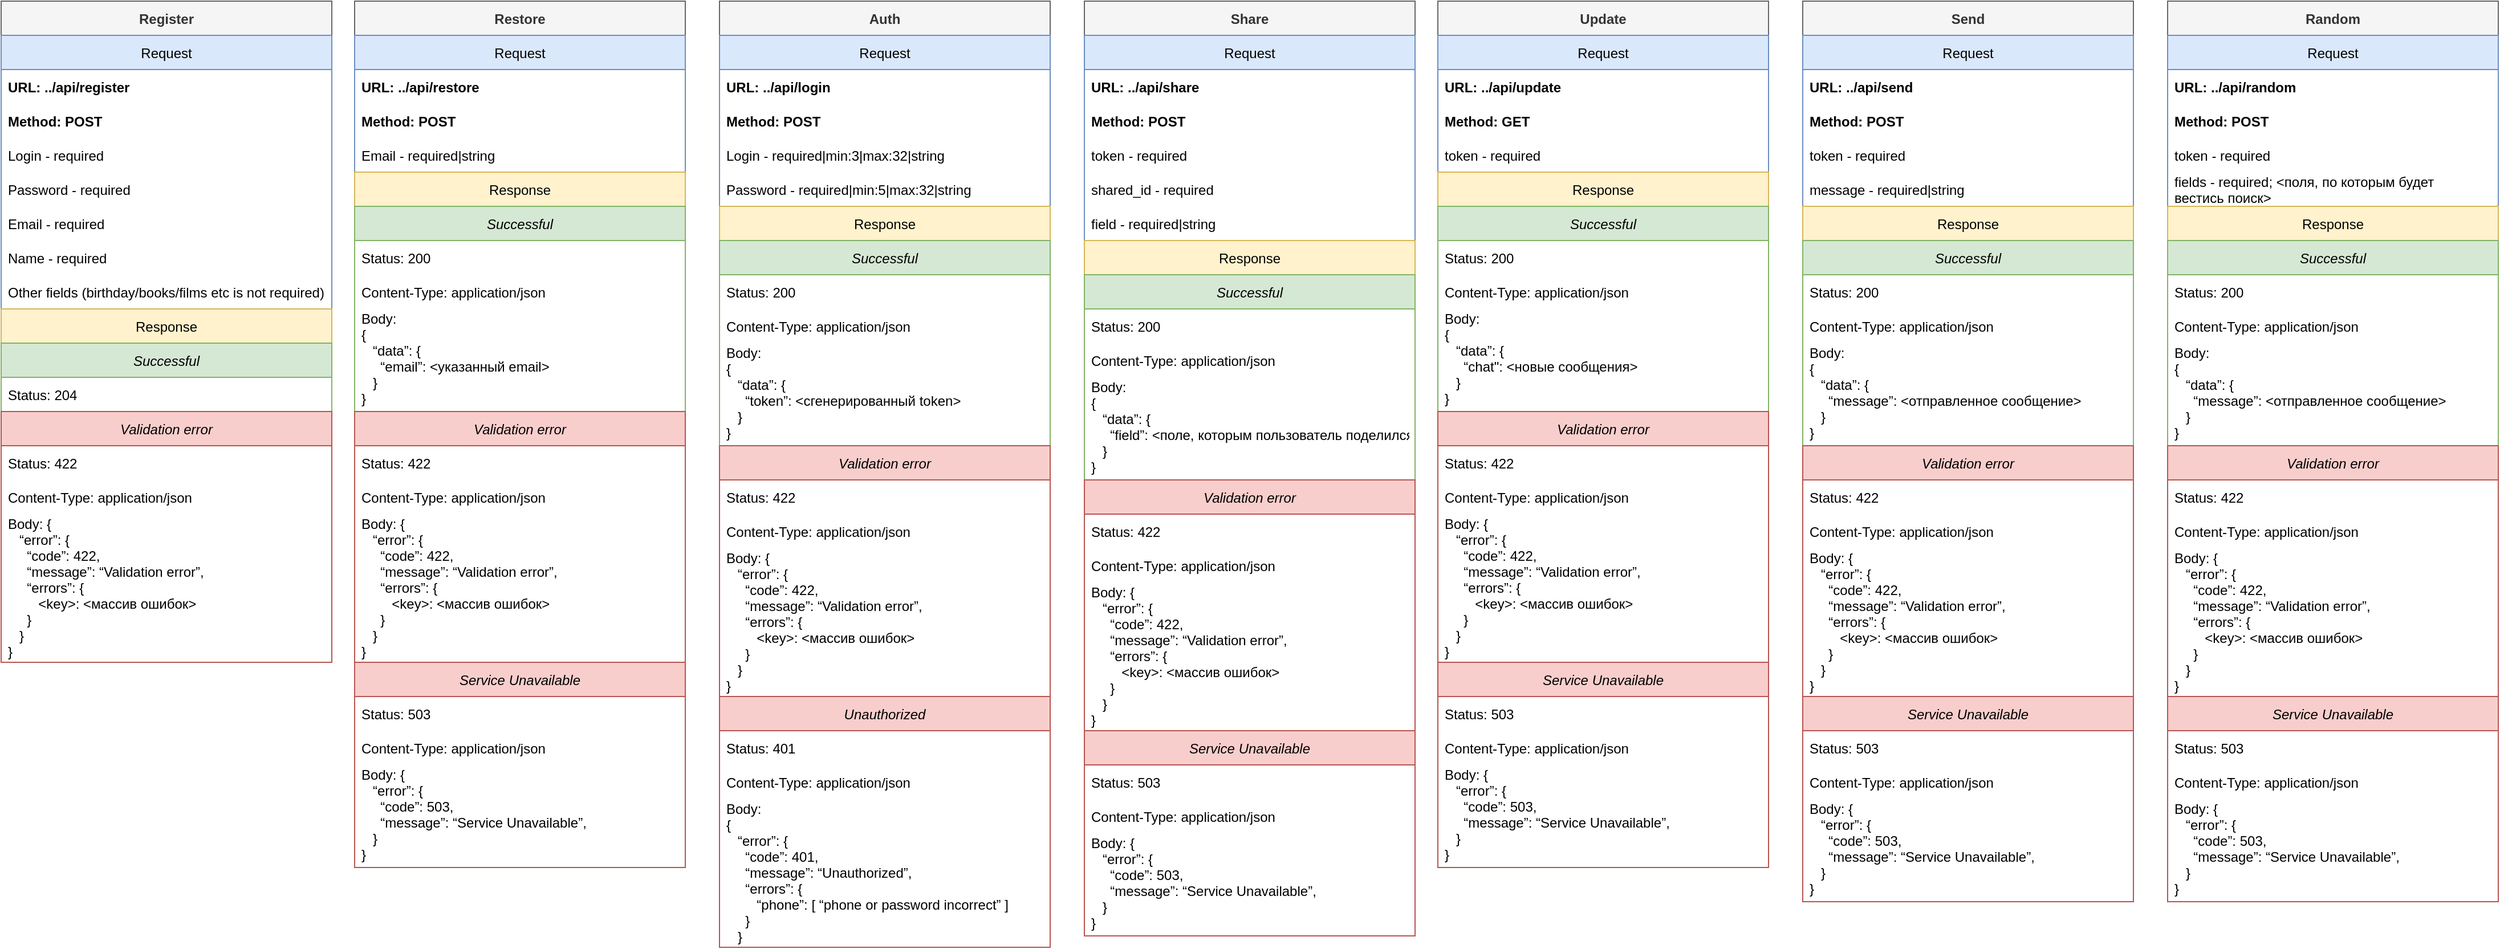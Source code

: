 <mxfile version="17.2.4" type="device"><diagram name="Page-1" id="9f46799a-70d6-7492-0946-bef42562c5a5"><mxGraphModel dx="3257" dy="1714" grid="1" gridSize="10" guides="1" tooltips="1" connect="1" arrows="1" fold="1" page="1" pageScale="1" pageWidth="413" pageHeight="291" background="none" math="0" shadow="0"><root><mxCell id="0"/><mxCell id="1" parent="0"/><mxCell id="spW1z4L-g9FH6UApL15k-15" value="Restore" style="swimlane;fontStyle=1;childLayout=stackLayout;horizontal=1;startSize=30;horizontalStack=0;resizeParent=1;resizeParentMax=0;resizeLast=0;collapsible=1;marginBottom=0;fillColor=#f5f5f5;fontColor=#333333;strokeColor=#666666;" parent="1" vertex="1"><mxGeometry width="290" height="760" as="geometry"/></mxCell><mxCell id="spW1z4L-g9FH6UApL15k-1" value="Request" style="swimlane;fontStyle=0;childLayout=stackLayout;horizontal=1;startSize=30;horizontalStack=0;resizeParent=1;resizeParentMax=0;resizeLast=0;collapsible=1;marginBottom=0;fillColor=#dae8fc;strokeColor=#6c8ebf;" parent="spW1z4L-g9FH6UApL15k-15" vertex="1"><mxGeometry y="30" width="290" height="730" as="geometry"/></mxCell><mxCell id="g1Vr0mycu9o15ryeR9Ib-16" value="URL: ../api/restore" style="text;strokeColor=none;fillColor=none;align=left;verticalAlign=middle;spacingLeft=4;spacingRight=4;overflow=hidden;points=[[0,0.5],[1,0.5]];portConstraint=eastwest;rotatable=0;fontStyle=1" parent="spW1z4L-g9FH6UApL15k-1" vertex="1"><mxGeometry y="30" width="290" height="30" as="geometry"/></mxCell><mxCell id="g1Vr0mycu9o15ryeR9Ib-17" value="Method: POST" style="text;strokeColor=none;fillColor=none;align=left;verticalAlign=middle;spacingLeft=4;spacingRight=4;overflow=hidden;points=[[0,0.5],[1,0.5]];portConstraint=eastwest;rotatable=0;fontStyle=1" parent="spW1z4L-g9FH6UApL15k-1" vertex="1"><mxGeometry y="60" width="290" height="30" as="geometry"/></mxCell><mxCell id="g1Vr0mycu9o15ryeR9Ib-2" value="Email - required|string" style="text;strokeColor=none;fillColor=none;align=left;verticalAlign=middle;spacingLeft=4;spacingRight=4;overflow=hidden;points=[[0,0.5],[1,0.5]];portConstraint=eastwest;rotatable=0;" parent="spW1z4L-g9FH6UApL15k-1" vertex="1"><mxGeometry y="90" width="290" height="30" as="geometry"/></mxCell><mxCell id="spW1z4L-g9FH6UApL15k-9" value="Response" style="swimlane;fontStyle=0;childLayout=stackLayout;horizontal=1;startSize=30;horizontalStack=0;resizeParent=1;resizeParentMax=0;resizeLast=0;collapsible=1;marginBottom=0;fillColor=#fff2cc;strokeColor=#d6b656;" parent="spW1z4L-g9FH6UApL15k-1" vertex="1"><mxGeometry y="120" width="290" height="610" as="geometry"/></mxCell><mxCell id="g1Vr0mycu9o15ryeR9Ib-10" value="Successful" style="swimlane;fontStyle=2;childLayout=stackLayout;horizontal=1;startSize=30;horizontalStack=0;resizeParent=1;resizeParentMax=0;resizeLast=0;collapsible=1;marginBottom=0;fillColor=#d5e8d4;strokeColor=#82b366;" parent="spW1z4L-g9FH6UApL15k-9" vertex="1"><mxGeometry y="30" width="290" height="180" as="geometry"/></mxCell><mxCell id="g1Vr0mycu9o15ryeR9Ib-144" value="Status: 200" style="text;strokeColor=none;fillColor=none;align=left;verticalAlign=middle;spacingLeft=4;spacingRight=4;overflow=hidden;points=[[0,0.5],[1,0.5]];portConstraint=eastwest;rotatable=0;" parent="g1Vr0mycu9o15ryeR9Ib-10" vertex="1"><mxGeometry y="30" width="290" height="30" as="geometry"/></mxCell><mxCell id="g1Vr0mycu9o15ryeR9Ib-145" value="Content-Type: application/json" style="text;strokeColor=none;fillColor=none;align=left;verticalAlign=middle;spacingLeft=4;spacingRight=4;overflow=hidden;points=[[0,0.5],[1,0.5]];portConstraint=eastwest;rotatable=0;" parent="g1Vr0mycu9o15ryeR9Ib-10" vertex="1"><mxGeometry y="60" width="290" height="30" as="geometry"/></mxCell><mxCell id="g1Vr0mycu9o15ryeR9Ib-146" value="Body:&#10;{&#10;   “data”: {&#10;     “email”: &lt;указанный email&gt;&#10;   }&#10;}&#10;" style="text;strokeColor=none;fillColor=none;align=left;verticalAlign=middle;spacingLeft=4;spacingRight=4;overflow=hidden;points=[[0,0.5],[1,0.5]];portConstraint=eastwest;rotatable=0;" parent="g1Vr0mycu9o15ryeR9Ib-10" vertex="1"><mxGeometry y="90" width="290" height="90" as="geometry"/></mxCell><mxCell id="g1Vr0mycu9o15ryeR9Ib-6" value="Validation error" style="swimlane;fontStyle=2;childLayout=stackLayout;horizontal=1;startSize=30;horizontalStack=0;resizeParent=1;resizeParentMax=0;resizeLast=0;collapsible=1;marginBottom=0;fillColor=#f8cecc;strokeColor=#b85450;" parent="spW1z4L-g9FH6UApL15k-9" vertex="1"><mxGeometry y="210" width="290" height="400" as="geometry"/></mxCell><mxCell id="g1Vr0mycu9o15ryeR9Ib-12" value="Status: 422" style="text;strokeColor=none;fillColor=none;align=left;verticalAlign=middle;spacingLeft=4;spacingRight=4;overflow=hidden;points=[[0,0.5],[1,0.5]];portConstraint=eastwest;rotatable=0;" parent="g1Vr0mycu9o15ryeR9Ib-6" vertex="1"><mxGeometry y="30" width="290" height="30" as="geometry"/></mxCell><mxCell id="g1Vr0mycu9o15ryeR9Ib-13" value="Content-Type: application/json" style="text;strokeColor=none;fillColor=none;align=left;verticalAlign=middle;spacingLeft=4;spacingRight=4;overflow=hidden;points=[[0,0.5],[1,0.5]];portConstraint=eastwest;rotatable=0;" parent="g1Vr0mycu9o15ryeR9Ib-6" vertex="1"><mxGeometry y="60" width="290" height="30" as="geometry"/></mxCell><mxCell id="g1Vr0mycu9o15ryeR9Ib-14" value="Body: {&#10;   “error”: {&#10;     “code”: 422,&#10;     “message”: “Validation error”,&#10;     “errors”: {&#10;        &lt;key&gt;: &lt;массив ошибок&gt;&#10;     }&#10;   }&#10;}&#10;" style="text;strokeColor=none;fillColor=none;align=left;verticalAlign=middle;spacingLeft=4;spacingRight=4;overflow=hidden;points=[[0,0.5],[1,0.5]];portConstraint=eastwest;rotatable=0;" parent="g1Vr0mycu9o15ryeR9Ib-6" vertex="1"><mxGeometry y="90" width="290" height="130" as="geometry"/></mxCell><mxCell id="g1Vr0mycu9o15ryeR9Ib-147" value="Service Unavailable" style="swimlane;fontStyle=2;childLayout=stackLayout;horizontal=1;startSize=30;horizontalStack=0;resizeParent=1;resizeParentMax=0;resizeLast=0;collapsible=1;marginBottom=0;fillColor=#f8cecc;strokeColor=#b85450;" parent="g1Vr0mycu9o15ryeR9Ib-6" vertex="1"><mxGeometry y="220" width="290" height="180" as="geometry"/></mxCell><mxCell id="g1Vr0mycu9o15ryeR9Ib-148" value="Status: 503" style="text;strokeColor=none;fillColor=none;align=left;verticalAlign=middle;spacingLeft=4;spacingRight=4;overflow=hidden;points=[[0,0.5],[1,0.5]];portConstraint=eastwest;rotatable=0;" parent="g1Vr0mycu9o15ryeR9Ib-147" vertex="1"><mxGeometry y="30" width="290" height="30" as="geometry"/></mxCell><mxCell id="g1Vr0mycu9o15ryeR9Ib-149" value="Content-Type: application/json" style="text;strokeColor=none;fillColor=none;align=left;verticalAlign=middle;spacingLeft=4;spacingRight=4;overflow=hidden;points=[[0,0.5],[1,0.5]];portConstraint=eastwest;rotatable=0;" parent="g1Vr0mycu9o15ryeR9Ib-147" vertex="1"><mxGeometry y="60" width="290" height="30" as="geometry"/></mxCell><mxCell id="g1Vr0mycu9o15ryeR9Ib-150" value="Body: {&#10;   “error”: {&#10;     “code”: 503,&#10;     “message”: “Service Unavailable”,&#10;   }&#10;}&#10;" style="text;strokeColor=none;fillColor=none;align=left;verticalAlign=middle;spacingLeft=4;spacingRight=4;overflow=hidden;points=[[0,0.5],[1,0.5]];portConstraint=eastwest;rotatable=0;" parent="g1Vr0mycu9o15ryeR9Ib-147" vertex="1"><mxGeometry y="90" width="290" height="90" as="geometry"/></mxCell><mxCell id="g1Vr0mycu9o15ryeR9Ib-18" value="Auth" style="swimlane;fontStyle=1;childLayout=stackLayout;horizontal=1;startSize=30;horizontalStack=0;resizeParent=1;resizeParentMax=0;resizeLast=0;collapsible=1;marginBottom=0;fillColor=#f5f5f5;fontColor=#333333;strokeColor=#666666;" parent="1" vertex="1"><mxGeometry x="320" width="290" height="830" as="geometry"/></mxCell><mxCell id="g1Vr0mycu9o15ryeR9Ib-19" value="Request" style="swimlane;fontStyle=0;childLayout=stackLayout;horizontal=1;startSize=30;horizontalStack=0;resizeParent=1;resizeParentMax=0;resizeLast=0;collapsible=1;marginBottom=0;fillColor=#dae8fc;strokeColor=#6c8ebf;" parent="g1Vr0mycu9o15ryeR9Ib-18" vertex="1"><mxGeometry y="30" width="290" height="800" as="geometry"/></mxCell><mxCell id="g1Vr0mycu9o15ryeR9Ib-20" value="URL: ../api/login" style="text;strokeColor=none;fillColor=none;align=left;verticalAlign=middle;spacingLeft=4;spacingRight=4;overflow=hidden;points=[[0,0.5],[1,0.5]];portConstraint=eastwest;rotatable=0;fontStyle=1" parent="g1Vr0mycu9o15ryeR9Ib-19" vertex="1"><mxGeometry y="30" width="290" height="30" as="geometry"/></mxCell><mxCell id="g1Vr0mycu9o15ryeR9Ib-21" value="Method: POST" style="text;strokeColor=none;fillColor=none;align=left;verticalAlign=middle;spacingLeft=4;spacingRight=4;overflow=hidden;points=[[0,0.5],[1,0.5]];portConstraint=eastwest;rotatable=0;fontStyle=1" parent="g1Vr0mycu9o15ryeR9Ib-19" vertex="1"><mxGeometry y="60" width="290" height="30" as="geometry"/></mxCell><mxCell id="g1Vr0mycu9o15ryeR9Ib-22" value="Login - required|min:3|max:32|string" style="text;strokeColor=none;fillColor=none;align=left;verticalAlign=middle;spacingLeft=4;spacingRight=4;overflow=hidden;points=[[0,0.5],[1,0.5]];portConstraint=eastwest;rotatable=0;" parent="g1Vr0mycu9o15ryeR9Ib-19" vertex="1"><mxGeometry y="90" width="290" height="30" as="geometry"/></mxCell><mxCell id="g1Vr0mycu9o15ryeR9Ib-23" value="Password - required|min:5|max:32|string" style="text;strokeColor=none;fillColor=none;align=left;verticalAlign=middle;spacingLeft=4;spacingRight=4;overflow=hidden;points=[[0,0.5],[1,0.5]];portConstraint=eastwest;rotatable=0;" parent="g1Vr0mycu9o15ryeR9Ib-19" vertex="1"><mxGeometry y="120" width="290" height="30" as="geometry"/></mxCell><mxCell id="g1Vr0mycu9o15ryeR9Ib-28" value="Response" style="swimlane;fontStyle=0;childLayout=stackLayout;horizontal=1;startSize=30;horizontalStack=0;resizeParent=1;resizeParentMax=0;resizeLast=0;collapsible=1;marginBottom=0;fillColor=#fff2cc;strokeColor=#d6b656;" parent="g1Vr0mycu9o15ryeR9Ib-19" vertex="1"><mxGeometry y="150" width="290" height="650" as="geometry"/></mxCell><mxCell id="g1Vr0mycu9o15ryeR9Ib-29" value="Successful" style="swimlane;fontStyle=2;childLayout=stackLayout;horizontal=1;startSize=30;horizontalStack=0;resizeParent=1;resizeParentMax=0;resizeLast=0;collapsible=1;marginBottom=0;fillColor=#d5e8d4;strokeColor=#82b366;" parent="g1Vr0mycu9o15ryeR9Ib-28" vertex="1"><mxGeometry y="30" width="290" height="180" as="geometry"/></mxCell><mxCell id="g1Vr0mycu9o15ryeR9Ib-30" value="Status: 200" style="text;strokeColor=none;fillColor=none;align=left;verticalAlign=middle;spacingLeft=4;spacingRight=4;overflow=hidden;points=[[0,0.5],[1,0.5]];portConstraint=eastwest;rotatable=0;" parent="g1Vr0mycu9o15ryeR9Ib-29" vertex="1"><mxGeometry y="30" width="290" height="30" as="geometry"/></mxCell><mxCell id="g1Vr0mycu9o15ryeR9Ib-35" value="Content-Type: application/json" style="text;strokeColor=none;fillColor=none;align=left;verticalAlign=middle;spacingLeft=4;spacingRight=4;overflow=hidden;points=[[0,0.5],[1,0.5]];portConstraint=eastwest;rotatable=0;" parent="g1Vr0mycu9o15ryeR9Ib-29" vertex="1"><mxGeometry y="60" width="290" height="30" as="geometry"/></mxCell><mxCell id="g1Vr0mycu9o15ryeR9Ib-36" value="Body:&#10;{&#10;   “data”: {&#10;     “token”: &lt;сгенерированный token&gt;&#10;   }&#10;}&#10;" style="text;strokeColor=none;fillColor=none;align=left;verticalAlign=middle;spacingLeft=4;spacingRight=4;overflow=hidden;points=[[0,0.5],[1,0.5]];portConstraint=eastwest;rotatable=0;" parent="g1Vr0mycu9o15ryeR9Ib-29" vertex="1"><mxGeometry y="90" width="290" height="90" as="geometry"/></mxCell><mxCell id="g1Vr0mycu9o15ryeR9Ib-31" value="Validation error" style="swimlane;fontStyle=2;childLayout=stackLayout;horizontal=1;startSize=30;horizontalStack=0;resizeParent=1;resizeParentMax=0;resizeLast=0;collapsible=1;marginBottom=0;fillColor=#f8cecc;strokeColor=#b85450;" parent="g1Vr0mycu9o15ryeR9Ib-28" vertex="1"><mxGeometry y="210" width="290" height="440" as="geometry"/></mxCell><mxCell id="g1Vr0mycu9o15ryeR9Ib-32" value="Status: 422" style="text;strokeColor=none;fillColor=none;align=left;verticalAlign=middle;spacingLeft=4;spacingRight=4;overflow=hidden;points=[[0,0.5],[1,0.5]];portConstraint=eastwest;rotatable=0;" parent="g1Vr0mycu9o15ryeR9Ib-31" vertex="1"><mxGeometry y="30" width="290" height="30" as="geometry"/></mxCell><mxCell id="g1Vr0mycu9o15ryeR9Ib-33" value="Content-Type: application/json" style="text;strokeColor=none;fillColor=none;align=left;verticalAlign=middle;spacingLeft=4;spacingRight=4;overflow=hidden;points=[[0,0.5],[1,0.5]];portConstraint=eastwest;rotatable=0;" parent="g1Vr0mycu9o15ryeR9Ib-31" vertex="1"><mxGeometry y="60" width="290" height="30" as="geometry"/></mxCell><mxCell id="g1Vr0mycu9o15ryeR9Ib-34" value="Body: {&#10;   “error”: {&#10;     “code”: 422,&#10;     “message”: “Validation error”,&#10;     “errors”: {&#10;        &lt;key&gt;: &lt;массив ошибок&gt;&#10;     }&#10;   }&#10;}&#10;" style="text;strokeColor=none;fillColor=none;align=left;verticalAlign=middle;spacingLeft=4;spacingRight=4;overflow=hidden;points=[[0,0.5],[1,0.5]];portConstraint=eastwest;rotatable=0;" parent="g1Vr0mycu9o15ryeR9Ib-31" vertex="1"><mxGeometry y="90" width="290" height="130" as="geometry"/></mxCell><mxCell id="g1Vr0mycu9o15ryeR9Ib-37" value="Unauthorized" style="swimlane;fontStyle=2;childLayout=stackLayout;horizontal=1;startSize=30;horizontalStack=0;resizeParent=1;resizeParentMax=0;resizeLast=0;collapsible=1;marginBottom=0;fillColor=#f8cecc;strokeColor=#b85450;" parent="g1Vr0mycu9o15ryeR9Ib-31" vertex="1"><mxGeometry y="220" width="290" height="220" as="geometry"/></mxCell><mxCell id="g1Vr0mycu9o15ryeR9Ib-38" value="Status: 401" style="text;strokeColor=none;fillColor=none;align=left;verticalAlign=middle;spacingLeft=4;spacingRight=4;overflow=hidden;points=[[0,0.5],[1,0.5]];portConstraint=eastwest;rotatable=0;" parent="g1Vr0mycu9o15ryeR9Ib-37" vertex="1"><mxGeometry y="30" width="290" height="30" as="geometry"/></mxCell><mxCell id="g1Vr0mycu9o15ryeR9Ib-39" value="Content-Type: application/json" style="text;strokeColor=none;fillColor=none;align=left;verticalAlign=middle;spacingLeft=4;spacingRight=4;overflow=hidden;points=[[0,0.5],[1,0.5]];portConstraint=eastwest;rotatable=0;" parent="g1Vr0mycu9o15ryeR9Ib-37" vertex="1"><mxGeometry y="60" width="290" height="30" as="geometry"/></mxCell><mxCell id="g1Vr0mycu9o15ryeR9Ib-40" value="Body:&#10;{&#10;   “error”: {&#10;     “code”: 401,&#10;     “message”: “Unauthorized”,&#10;     “errors”: {&#10;        “phone”: [ “phone or password incorrect” ]&#10;     }&#10;   }&#10;}&#10;" style="text;strokeColor=none;fillColor=none;align=left;verticalAlign=middle;spacingLeft=4;spacingRight=4;overflow=hidden;points=[[0,0.5],[1,0.5]];portConstraint=eastwest;rotatable=0;" parent="g1Vr0mycu9o15ryeR9Ib-37" vertex="1"><mxGeometry y="90" width="290" height="130" as="geometry"/></mxCell><mxCell id="g1Vr0mycu9o15ryeR9Ib-41" value="Update" style="swimlane;fontStyle=1;childLayout=stackLayout;horizontal=1;startSize=30;horizontalStack=0;resizeParent=1;resizeParentMax=0;resizeLast=0;collapsible=1;marginBottom=0;fillColor=#f5f5f5;fontColor=#333333;strokeColor=#666666;" parent="1" vertex="1"><mxGeometry x="950" width="290" height="760" as="geometry"/></mxCell><mxCell id="g1Vr0mycu9o15ryeR9Ib-42" value="Request" style="swimlane;fontStyle=0;childLayout=stackLayout;horizontal=1;startSize=30;horizontalStack=0;resizeParent=1;resizeParentMax=0;resizeLast=0;collapsible=1;marginBottom=0;fillColor=#dae8fc;strokeColor=#6c8ebf;" parent="g1Vr0mycu9o15ryeR9Ib-41" vertex="1"><mxGeometry y="30" width="290" height="730" as="geometry"/></mxCell><mxCell id="g1Vr0mycu9o15ryeR9Ib-43" value="URL: ../api/update" style="text;strokeColor=none;fillColor=none;align=left;verticalAlign=middle;spacingLeft=4;spacingRight=4;overflow=hidden;points=[[0,0.5],[1,0.5]];portConstraint=eastwest;rotatable=0;fontStyle=1" parent="g1Vr0mycu9o15ryeR9Ib-42" vertex="1"><mxGeometry y="30" width="290" height="30" as="geometry"/></mxCell><mxCell id="g1Vr0mycu9o15ryeR9Ib-44" value="Method: GET" style="text;strokeColor=none;fillColor=none;align=left;verticalAlign=middle;spacingLeft=4;spacingRight=4;overflow=hidden;points=[[0,0.5],[1,0.5]];portConstraint=eastwest;rotatable=0;fontStyle=1" parent="g1Vr0mycu9o15ryeR9Ib-42" vertex="1"><mxGeometry y="60" width="290" height="30" as="geometry"/></mxCell><mxCell id="g1Vr0mycu9o15ryeR9Ib-45" value="token - required" style="text;strokeColor=none;fillColor=none;align=left;verticalAlign=middle;spacingLeft=4;spacingRight=4;overflow=hidden;points=[[0,0.5],[1,0.5]];portConstraint=eastwest;rotatable=0;" parent="g1Vr0mycu9o15ryeR9Ib-42" vertex="1"><mxGeometry y="90" width="290" height="30" as="geometry"/></mxCell><mxCell id="g1Vr0mycu9o15ryeR9Ib-51" value="Response" style="swimlane;fontStyle=0;childLayout=stackLayout;horizontal=1;startSize=30;horizontalStack=0;resizeParent=1;resizeParentMax=0;resizeLast=0;collapsible=1;marginBottom=0;fillColor=#fff2cc;strokeColor=#d6b656;" parent="g1Vr0mycu9o15ryeR9Ib-42" vertex="1"><mxGeometry y="120" width="290" height="610" as="geometry"/></mxCell><mxCell id="g1Vr0mycu9o15ryeR9Ib-52" value="Successful" style="swimlane;fontStyle=2;childLayout=stackLayout;horizontal=1;startSize=30;horizontalStack=0;resizeParent=1;resizeParentMax=0;resizeLast=0;collapsible=1;marginBottom=0;fillColor=#d5e8d4;strokeColor=#82b366;" parent="g1Vr0mycu9o15ryeR9Ib-51" vertex="1"><mxGeometry y="30" width="290" height="180" as="geometry"/></mxCell><mxCell id="g1Vr0mycu9o15ryeR9Ib-53" value="Status: 200" style="text;strokeColor=none;fillColor=none;align=left;verticalAlign=middle;spacingLeft=4;spacingRight=4;overflow=hidden;points=[[0,0.5],[1,0.5]];portConstraint=eastwest;rotatable=0;" parent="g1Vr0mycu9o15ryeR9Ib-52" vertex="1"><mxGeometry y="30" width="290" height="30" as="geometry"/></mxCell><mxCell id="g1Vr0mycu9o15ryeR9Ib-58" value="Content-Type: application/json" style="text;strokeColor=none;fillColor=none;align=left;verticalAlign=middle;spacingLeft=4;spacingRight=4;overflow=hidden;points=[[0,0.5],[1,0.5]];portConstraint=eastwest;rotatable=0;" parent="g1Vr0mycu9o15ryeR9Ib-52" vertex="1"><mxGeometry y="60" width="290" height="30" as="geometry"/></mxCell><mxCell id="g1Vr0mycu9o15ryeR9Ib-59" value="Body:&#10;{&#10;   “data”: {&#10;     “chat&quot;: &lt;новые сообщения&gt;&#10;   }&#10;}&#10;" style="text;strokeColor=none;fillColor=none;align=left;verticalAlign=middle;spacingLeft=4;spacingRight=4;overflow=hidden;points=[[0,0.5],[1,0.5]];portConstraint=eastwest;rotatable=0;" parent="g1Vr0mycu9o15ryeR9Ib-52" vertex="1"><mxGeometry y="90" width="290" height="90" as="geometry"/></mxCell><mxCell id="g1Vr0mycu9o15ryeR9Ib-54" value="Validation error" style="swimlane;fontStyle=2;childLayout=stackLayout;horizontal=1;startSize=30;horizontalStack=0;resizeParent=1;resizeParentMax=0;resizeLast=0;collapsible=1;marginBottom=0;fillColor=#f8cecc;strokeColor=#b85450;" parent="g1Vr0mycu9o15ryeR9Ib-51" vertex="1"><mxGeometry y="210" width="290" height="400" as="geometry"/></mxCell><mxCell id="g1Vr0mycu9o15ryeR9Ib-55" value="Status: 422" style="text;strokeColor=none;fillColor=none;align=left;verticalAlign=middle;spacingLeft=4;spacingRight=4;overflow=hidden;points=[[0,0.5],[1,0.5]];portConstraint=eastwest;rotatable=0;" parent="g1Vr0mycu9o15ryeR9Ib-54" vertex="1"><mxGeometry y="30" width="290" height="30" as="geometry"/></mxCell><mxCell id="g1Vr0mycu9o15ryeR9Ib-56" value="Content-Type: application/json" style="text;strokeColor=none;fillColor=none;align=left;verticalAlign=middle;spacingLeft=4;spacingRight=4;overflow=hidden;points=[[0,0.5],[1,0.5]];portConstraint=eastwest;rotatable=0;" parent="g1Vr0mycu9o15ryeR9Ib-54" vertex="1"><mxGeometry y="60" width="290" height="30" as="geometry"/></mxCell><mxCell id="g1Vr0mycu9o15ryeR9Ib-57" value="Body: {&#10;   “error”: {&#10;     “code”: 422,&#10;     “message”: “Validation error”,&#10;     “errors”: {&#10;        &lt;key&gt;: &lt;массив ошибок&gt;&#10;     }&#10;   }&#10;}&#10;" style="text;strokeColor=none;fillColor=none;align=left;verticalAlign=middle;spacingLeft=4;spacingRight=4;overflow=hidden;points=[[0,0.5],[1,0.5]];portConstraint=eastwest;rotatable=0;" parent="g1Vr0mycu9o15ryeR9Ib-54" vertex="1"><mxGeometry y="90" width="290" height="130" as="geometry"/></mxCell><mxCell id="g1Vr0mycu9o15ryeR9Ib-60" value="Service Unavailable" style="swimlane;fontStyle=2;childLayout=stackLayout;horizontal=1;startSize=30;horizontalStack=0;resizeParent=1;resizeParentMax=0;resizeLast=0;collapsible=1;marginBottom=0;fillColor=#f8cecc;strokeColor=#b85450;" parent="g1Vr0mycu9o15ryeR9Ib-54" vertex="1"><mxGeometry y="220" width="290" height="180" as="geometry"/></mxCell><mxCell id="g1Vr0mycu9o15ryeR9Ib-61" value="Status: 503" style="text;strokeColor=none;fillColor=none;align=left;verticalAlign=middle;spacingLeft=4;spacingRight=4;overflow=hidden;points=[[0,0.5],[1,0.5]];portConstraint=eastwest;rotatable=0;" parent="g1Vr0mycu9o15ryeR9Ib-60" vertex="1"><mxGeometry y="30" width="290" height="30" as="geometry"/></mxCell><mxCell id="g1Vr0mycu9o15ryeR9Ib-62" value="Content-Type: application/json" style="text;strokeColor=none;fillColor=none;align=left;verticalAlign=middle;spacingLeft=4;spacingRight=4;overflow=hidden;points=[[0,0.5],[1,0.5]];portConstraint=eastwest;rotatable=0;" parent="g1Vr0mycu9o15ryeR9Ib-60" vertex="1"><mxGeometry y="60" width="290" height="30" as="geometry"/></mxCell><mxCell id="g1Vr0mycu9o15ryeR9Ib-63" value="Body: {&#10;   “error”: {&#10;     “code”: 503,&#10;     “message”: “Service Unavailable”,&#10;   }&#10;}&#10;" style="text;strokeColor=none;fillColor=none;align=left;verticalAlign=middle;spacingLeft=4;spacingRight=4;overflow=hidden;points=[[0,0.5],[1,0.5]];portConstraint=eastwest;rotatable=0;" parent="g1Vr0mycu9o15ryeR9Ib-60" vertex="1"><mxGeometry y="90" width="290" height="90" as="geometry"/></mxCell><mxCell id="g1Vr0mycu9o15ryeR9Ib-64" value="Send" style="swimlane;fontStyle=1;childLayout=stackLayout;horizontal=1;startSize=30;horizontalStack=0;resizeParent=1;resizeParentMax=0;resizeLast=0;collapsible=1;marginBottom=0;fillColor=#f5f5f5;fontColor=#333333;strokeColor=#666666;" parent="1" vertex="1"><mxGeometry x="1270" width="290" height="790" as="geometry"/></mxCell><mxCell id="g1Vr0mycu9o15ryeR9Ib-65" value="Request" style="swimlane;fontStyle=0;childLayout=stackLayout;horizontal=1;startSize=30;horizontalStack=0;resizeParent=1;resizeParentMax=0;resizeLast=0;collapsible=1;marginBottom=0;fillColor=#dae8fc;strokeColor=#6c8ebf;" parent="g1Vr0mycu9o15ryeR9Ib-64" vertex="1"><mxGeometry y="30" width="290" height="760" as="geometry"/></mxCell><mxCell id="g1Vr0mycu9o15ryeR9Ib-66" value="URL: ../api/send" style="text;strokeColor=none;fillColor=none;align=left;verticalAlign=middle;spacingLeft=4;spacingRight=4;overflow=hidden;points=[[0,0.5],[1,0.5]];portConstraint=eastwest;rotatable=0;fontStyle=1" parent="g1Vr0mycu9o15ryeR9Ib-65" vertex="1"><mxGeometry y="30" width="290" height="30" as="geometry"/></mxCell><mxCell id="g1Vr0mycu9o15ryeR9Ib-67" value="Method: POST" style="text;strokeColor=none;fillColor=none;align=left;verticalAlign=middle;spacingLeft=4;spacingRight=4;overflow=hidden;points=[[0,0.5],[1,0.5]];portConstraint=eastwest;rotatable=0;fontStyle=1" parent="g1Vr0mycu9o15ryeR9Ib-65" vertex="1"><mxGeometry y="60" width="290" height="30" as="geometry"/></mxCell><mxCell id="g1Vr0mycu9o15ryeR9Ib-68" value="token - required" style="text;strokeColor=none;fillColor=none;align=left;verticalAlign=middle;spacingLeft=4;spacingRight=4;overflow=hidden;points=[[0,0.5],[1,0.5]];portConstraint=eastwest;rotatable=0;" parent="g1Vr0mycu9o15ryeR9Ib-65" vertex="1"><mxGeometry y="90" width="290" height="30" as="geometry"/></mxCell><mxCell id="g1Vr0mycu9o15ryeR9Ib-69" value="message - required|string" style="text;strokeColor=none;fillColor=none;align=left;verticalAlign=middle;spacingLeft=4;spacingRight=4;overflow=hidden;points=[[0,0.5],[1,0.5]];portConstraint=eastwest;rotatable=0;" parent="g1Vr0mycu9o15ryeR9Ib-65" vertex="1"><mxGeometry y="120" width="290" height="30" as="geometry"/></mxCell><mxCell id="g1Vr0mycu9o15ryeR9Ib-70" value="Response" style="swimlane;fontStyle=0;childLayout=stackLayout;horizontal=1;startSize=30;horizontalStack=0;resizeParent=1;resizeParentMax=0;resizeLast=0;collapsible=1;marginBottom=0;fillColor=#fff2cc;strokeColor=#d6b656;" parent="g1Vr0mycu9o15ryeR9Ib-65" vertex="1"><mxGeometry y="150" width="290" height="610" as="geometry"/></mxCell><mxCell id="g1Vr0mycu9o15ryeR9Ib-71" value="Successful" style="swimlane;fontStyle=2;childLayout=stackLayout;horizontal=1;startSize=30;horizontalStack=0;resizeParent=1;resizeParentMax=0;resizeLast=0;collapsible=1;marginBottom=0;fillColor=#d5e8d4;strokeColor=#82b366;" parent="g1Vr0mycu9o15ryeR9Ib-70" vertex="1"><mxGeometry y="30" width="290" height="180" as="geometry"/></mxCell><mxCell id="g1Vr0mycu9o15ryeR9Ib-72" value="Status: 200" style="text;strokeColor=none;fillColor=none;align=left;verticalAlign=middle;spacingLeft=4;spacingRight=4;overflow=hidden;points=[[0,0.5],[1,0.5]];portConstraint=eastwest;rotatable=0;" parent="g1Vr0mycu9o15ryeR9Ib-71" vertex="1"><mxGeometry y="30" width="290" height="30" as="geometry"/></mxCell><mxCell id="g1Vr0mycu9o15ryeR9Ib-73" value="Content-Type: application/json" style="text;strokeColor=none;fillColor=none;align=left;verticalAlign=middle;spacingLeft=4;spacingRight=4;overflow=hidden;points=[[0,0.5],[1,0.5]];portConstraint=eastwest;rotatable=0;" parent="g1Vr0mycu9o15ryeR9Ib-71" vertex="1"><mxGeometry y="60" width="290" height="30" as="geometry"/></mxCell><mxCell id="g1Vr0mycu9o15ryeR9Ib-74" value="Body:&#10;{&#10;   “data”: {&#10;     “message”: &lt;отправленное сообщение&gt;&#10;   }&#10;}&#10;" style="text;strokeColor=none;fillColor=none;align=left;verticalAlign=middle;spacingLeft=4;spacingRight=4;overflow=hidden;points=[[0,0.5],[1,0.5]];portConstraint=eastwest;rotatable=0;" parent="g1Vr0mycu9o15ryeR9Ib-71" vertex="1"><mxGeometry y="90" width="290" height="90" as="geometry"/></mxCell><mxCell id="g1Vr0mycu9o15ryeR9Ib-75" value="Validation error" style="swimlane;fontStyle=2;childLayout=stackLayout;horizontal=1;startSize=30;horizontalStack=0;resizeParent=1;resizeParentMax=0;resizeLast=0;collapsible=1;marginBottom=0;fillColor=#f8cecc;strokeColor=#b85450;" parent="g1Vr0mycu9o15ryeR9Ib-70" vertex="1"><mxGeometry y="210" width="290" height="400" as="geometry"/></mxCell><mxCell id="g1Vr0mycu9o15ryeR9Ib-76" value="Status: 422" style="text;strokeColor=none;fillColor=none;align=left;verticalAlign=middle;spacingLeft=4;spacingRight=4;overflow=hidden;points=[[0,0.5],[1,0.5]];portConstraint=eastwest;rotatable=0;" parent="g1Vr0mycu9o15ryeR9Ib-75" vertex="1"><mxGeometry y="30" width="290" height="30" as="geometry"/></mxCell><mxCell id="g1Vr0mycu9o15ryeR9Ib-77" value="Content-Type: application/json" style="text;strokeColor=none;fillColor=none;align=left;verticalAlign=middle;spacingLeft=4;spacingRight=4;overflow=hidden;points=[[0,0.5],[1,0.5]];portConstraint=eastwest;rotatable=0;" parent="g1Vr0mycu9o15ryeR9Ib-75" vertex="1"><mxGeometry y="60" width="290" height="30" as="geometry"/></mxCell><mxCell id="g1Vr0mycu9o15ryeR9Ib-78" value="Body: {&#10;   “error”: {&#10;     “code”: 422,&#10;     “message”: “Validation error”,&#10;     “errors”: {&#10;        &lt;key&gt;: &lt;массив ошибок&gt;&#10;     }&#10;   }&#10;}&#10;" style="text;strokeColor=none;fillColor=none;align=left;verticalAlign=middle;spacingLeft=4;spacingRight=4;overflow=hidden;points=[[0,0.5],[1,0.5]];portConstraint=eastwest;rotatable=0;" parent="g1Vr0mycu9o15ryeR9Ib-75" vertex="1"><mxGeometry y="90" width="290" height="130" as="geometry"/></mxCell><mxCell id="g1Vr0mycu9o15ryeR9Ib-83" value="Service Unavailable" style="swimlane;fontStyle=2;childLayout=stackLayout;horizontal=1;startSize=30;horizontalStack=0;resizeParent=1;resizeParentMax=0;resizeLast=0;collapsible=1;marginBottom=0;fillColor=#f8cecc;strokeColor=#b85450;" parent="g1Vr0mycu9o15ryeR9Ib-75" vertex="1"><mxGeometry y="220" width="290" height="180" as="geometry"/></mxCell><mxCell id="g1Vr0mycu9o15ryeR9Ib-84" value="Status: 503" style="text;strokeColor=none;fillColor=none;align=left;verticalAlign=middle;spacingLeft=4;spacingRight=4;overflow=hidden;points=[[0,0.5],[1,0.5]];portConstraint=eastwest;rotatable=0;" parent="g1Vr0mycu9o15ryeR9Ib-83" vertex="1"><mxGeometry y="30" width="290" height="30" as="geometry"/></mxCell><mxCell id="g1Vr0mycu9o15ryeR9Ib-85" value="Content-Type: application/json" style="text;strokeColor=none;fillColor=none;align=left;verticalAlign=middle;spacingLeft=4;spacingRight=4;overflow=hidden;points=[[0,0.5],[1,0.5]];portConstraint=eastwest;rotatable=0;" parent="g1Vr0mycu9o15ryeR9Ib-83" vertex="1"><mxGeometry y="60" width="290" height="30" as="geometry"/></mxCell><mxCell id="g1Vr0mycu9o15ryeR9Ib-86" value="Body: {&#10;   “error”: {&#10;     “code”: 503,&#10;     “message”: “Service Unavailable”,&#10;   }&#10;}&#10;" style="text;strokeColor=none;fillColor=none;align=left;verticalAlign=middle;spacingLeft=4;spacingRight=4;overflow=hidden;points=[[0,0.5],[1,0.5]];portConstraint=eastwest;rotatable=0;" parent="g1Vr0mycu9o15ryeR9Ib-83" vertex="1"><mxGeometry y="90" width="290" height="90" as="geometry"/></mxCell><mxCell id="g1Vr0mycu9o15ryeR9Ib-87" value="Share" style="swimlane;fontStyle=1;childLayout=stackLayout;horizontal=1;startSize=30;horizontalStack=0;resizeParent=1;resizeParentMax=0;resizeLast=0;collapsible=1;marginBottom=0;fillColor=#f5f5f5;fontColor=#333333;strokeColor=#666666;" parent="1" vertex="1"><mxGeometry x="640" width="290" height="820" as="geometry"/></mxCell><mxCell id="g1Vr0mycu9o15ryeR9Ib-88" value="Request" style="swimlane;fontStyle=0;childLayout=stackLayout;horizontal=1;startSize=30;horizontalStack=0;resizeParent=1;resizeParentMax=0;resizeLast=0;collapsible=1;marginBottom=0;fillColor=#dae8fc;strokeColor=#6c8ebf;" parent="g1Vr0mycu9o15ryeR9Ib-87" vertex="1"><mxGeometry y="30" width="290" height="790" as="geometry"/></mxCell><mxCell id="g1Vr0mycu9o15ryeR9Ib-89" value="URL: ../api/share" style="text;strokeColor=none;fillColor=none;align=left;verticalAlign=middle;spacingLeft=4;spacingRight=4;overflow=hidden;points=[[0,0.5],[1,0.5]];portConstraint=eastwest;rotatable=0;fontStyle=1" parent="g1Vr0mycu9o15ryeR9Ib-88" vertex="1"><mxGeometry y="30" width="290" height="30" as="geometry"/></mxCell><mxCell id="g1Vr0mycu9o15ryeR9Ib-90" value="Method: POST" style="text;strokeColor=none;fillColor=none;align=left;verticalAlign=middle;spacingLeft=4;spacingRight=4;overflow=hidden;points=[[0,0.5],[1,0.5]];portConstraint=eastwest;rotatable=0;fontStyle=1" parent="g1Vr0mycu9o15ryeR9Ib-88" vertex="1"><mxGeometry y="60" width="290" height="30" as="geometry"/></mxCell><mxCell id="g1Vr0mycu9o15ryeR9Ib-91" value="token - required" style="text;strokeColor=none;fillColor=none;align=left;verticalAlign=middle;spacingLeft=4;spacingRight=4;overflow=hidden;points=[[0,0.5],[1,0.5]];portConstraint=eastwest;rotatable=0;" parent="g1Vr0mycu9o15ryeR9Ib-88" vertex="1"><mxGeometry y="90" width="290" height="30" as="geometry"/></mxCell><mxCell id="g1Vr0mycu9o15ryeR9Ib-92" value="shared_id - required" style="text;strokeColor=none;fillColor=none;align=left;verticalAlign=middle;spacingLeft=4;spacingRight=4;overflow=hidden;points=[[0,0.5],[1,0.5]];portConstraint=eastwest;rotatable=0;" parent="g1Vr0mycu9o15ryeR9Ib-88" vertex="1"><mxGeometry y="120" width="290" height="30" as="geometry"/></mxCell><mxCell id="g1Vr0mycu9o15ryeR9Ib-106" value="field - required|string" style="text;strokeColor=none;fillColor=none;align=left;verticalAlign=middle;spacingLeft=4;spacingRight=4;overflow=hidden;points=[[0,0.5],[1,0.5]];portConstraint=eastwest;rotatable=0;" parent="g1Vr0mycu9o15ryeR9Ib-88" vertex="1"><mxGeometry y="150" width="290" height="30" as="geometry"/></mxCell><mxCell id="g1Vr0mycu9o15ryeR9Ib-93" value="Response" style="swimlane;fontStyle=0;childLayout=stackLayout;horizontal=1;startSize=30;horizontalStack=0;resizeParent=1;resizeParentMax=0;resizeLast=0;collapsible=1;marginBottom=0;fillColor=#fff2cc;strokeColor=#d6b656;" parent="g1Vr0mycu9o15ryeR9Ib-88" vertex="1"><mxGeometry y="180" width="290" height="610" as="geometry"/></mxCell><mxCell id="g1Vr0mycu9o15ryeR9Ib-94" value="Successful" style="swimlane;fontStyle=2;childLayout=stackLayout;horizontal=1;startSize=30;horizontalStack=0;resizeParent=1;resizeParentMax=0;resizeLast=0;collapsible=1;marginBottom=0;fillColor=#d5e8d4;strokeColor=#82b366;" parent="g1Vr0mycu9o15ryeR9Ib-93" vertex="1"><mxGeometry y="30" width="290" height="180" as="geometry"/></mxCell><mxCell id="g1Vr0mycu9o15ryeR9Ib-95" value="Status: 200" style="text;strokeColor=none;fillColor=none;align=left;verticalAlign=middle;spacingLeft=4;spacingRight=4;overflow=hidden;points=[[0,0.5],[1,0.5]];portConstraint=eastwest;rotatable=0;" parent="g1Vr0mycu9o15ryeR9Ib-94" vertex="1"><mxGeometry y="30" width="290" height="30" as="geometry"/></mxCell><mxCell id="g1Vr0mycu9o15ryeR9Ib-96" value="Content-Type: application/json" style="text;strokeColor=none;fillColor=none;align=left;verticalAlign=middle;spacingLeft=4;spacingRight=4;overflow=hidden;points=[[0,0.5],[1,0.5]];portConstraint=eastwest;rotatable=0;" parent="g1Vr0mycu9o15ryeR9Ib-94" vertex="1"><mxGeometry y="60" width="290" height="30" as="geometry"/></mxCell><mxCell id="g1Vr0mycu9o15ryeR9Ib-97" value="Body:&#10;{&#10;   “data”: {&#10;     “field”: &lt;поле, которым пользователь поделился&#10;   }&#10;}&#10;" style="text;strokeColor=none;fillColor=none;align=left;verticalAlign=middle;spacingLeft=4;spacingRight=4;overflow=hidden;points=[[0,0.5],[1,0.5]];portConstraint=eastwest;rotatable=0;" parent="g1Vr0mycu9o15ryeR9Ib-94" vertex="1"><mxGeometry y="90" width="290" height="90" as="geometry"/></mxCell><mxCell id="g1Vr0mycu9o15ryeR9Ib-98" value="Validation error" style="swimlane;fontStyle=2;childLayout=stackLayout;horizontal=1;startSize=30;horizontalStack=0;resizeParent=1;resizeParentMax=0;resizeLast=0;collapsible=1;marginBottom=0;fillColor=#f8cecc;strokeColor=#b85450;" parent="g1Vr0mycu9o15ryeR9Ib-93" vertex="1"><mxGeometry y="210" width="290" height="400" as="geometry"/></mxCell><mxCell id="g1Vr0mycu9o15ryeR9Ib-99" value="Status: 422" style="text;strokeColor=none;fillColor=none;align=left;verticalAlign=middle;spacingLeft=4;spacingRight=4;overflow=hidden;points=[[0,0.5],[1,0.5]];portConstraint=eastwest;rotatable=0;" parent="g1Vr0mycu9o15ryeR9Ib-98" vertex="1"><mxGeometry y="30" width="290" height="30" as="geometry"/></mxCell><mxCell id="g1Vr0mycu9o15ryeR9Ib-100" value="Content-Type: application/json" style="text;strokeColor=none;fillColor=none;align=left;verticalAlign=middle;spacingLeft=4;spacingRight=4;overflow=hidden;points=[[0,0.5],[1,0.5]];portConstraint=eastwest;rotatable=0;" parent="g1Vr0mycu9o15ryeR9Ib-98" vertex="1"><mxGeometry y="60" width="290" height="30" as="geometry"/></mxCell><mxCell id="g1Vr0mycu9o15ryeR9Ib-101" value="Body: {&#10;   “error”: {&#10;     “code”: 422,&#10;     “message”: “Validation error”,&#10;     “errors”: {&#10;        &lt;key&gt;: &lt;массив ошибок&gt;&#10;     }&#10;   }&#10;}&#10;" style="text;strokeColor=none;fillColor=none;align=left;verticalAlign=middle;spacingLeft=4;spacingRight=4;overflow=hidden;points=[[0,0.5],[1,0.5]];portConstraint=eastwest;rotatable=0;" parent="g1Vr0mycu9o15ryeR9Ib-98" vertex="1"><mxGeometry y="90" width="290" height="130" as="geometry"/></mxCell><mxCell id="g1Vr0mycu9o15ryeR9Ib-102" value="Service Unavailable" style="swimlane;fontStyle=2;childLayout=stackLayout;horizontal=1;startSize=30;horizontalStack=0;resizeParent=1;resizeParentMax=0;resizeLast=0;collapsible=1;marginBottom=0;fillColor=#f8cecc;strokeColor=#b85450;" parent="g1Vr0mycu9o15ryeR9Ib-98" vertex="1"><mxGeometry y="220" width="290" height="180" as="geometry"/></mxCell><mxCell id="g1Vr0mycu9o15ryeR9Ib-103" value="Status: 503" style="text;strokeColor=none;fillColor=none;align=left;verticalAlign=middle;spacingLeft=4;spacingRight=4;overflow=hidden;points=[[0,0.5],[1,0.5]];portConstraint=eastwest;rotatable=0;" parent="g1Vr0mycu9o15ryeR9Ib-102" vertex="1"><mxGeometry y="30" width="290" height="30" as="geometry"/></mxCell><mxCell id="g1Vr0mycu9o15ryeR9Ib-104" value="Content-Type: application/json" style="text;strokeColor=none;fillColor=none;align=left;verticalAlign=middle;spacingLeft=4;spacingRight=4;overflow=hidden;points=[[0,0.5],[1,0.5]];portConstraint=eastwest;rotatable=0;" parent="g1Vr0mycu9o15ryeR9Ib-102" vertex="1"><mxGeometry y="60" width="290" height="30" as="geometry"/></mxCell><mxCell id="g1Vr0mycu9o15ryeR9Ib-105" value="Body: {&#10;   “error”: {&#10;     “code”: 503,&#10;     “message”: “Service Unavailable”,&#10;   }&#10;}&#10;" style="text;strokeColor=none;fillColor=none;align=left;verticalAlign=middle;spacingLeft=4;spacingRight=4;overflow=hidden;points=[[0,0.5],[1,0.5]];portConstraint=eastwest;rotatable=0;" parent="g1Vr0mycu9o15ryeR9Ib-102" vertex="1"><mxGeometry y="90" width="290" height="90" as="geometry"/></mxCell><mxCell id="g1Vr0mycu9o15ryeR9Ib-107" value="Random" style="swimlane;fontStyle=1;childLayout=stackLayout;horizontal=1;startSize=30;horizontalStack=0;resizeParent=1;resizeParentMax=0;resizeLast=0;collapsible=1;marginBottom=0;fillColor=#f5f5f5;fontColor=#333333;strokeColor=#666666;" parent="1" vertex="1"><mxGeometry x="1590" width="290" height="790" as="geometry"/></mxCell><mxCell id="g1Vr0mycu9o15ryeR9Ib-108" value="Request" style="swimlane;fontStyle=0;childLayout=stackLayout;horizontal=1;startSize=30;horizontalStack=0;resizeParent=1;resizeParentMax=0;resizeLast=0;collapsible=1;marginBottom=0;fillColor=#dae8fc;strokeColor=#6c8ebf;" parent="g1Vr0mycu9o15ryeR9Ib-107" vertex="1"><mxGeometry y="30" width="290" height="760" as="geometry"/></mxCell><mxCell id="g1Vr0mycu9o15ryeR9Ib-109" value="URL: ../api/random" style="text;strokeColor=none;fillColor=none;align=left;verticalAlign=middle;spacingLeft=4;spacingRight=4;overflow=hidden;points=[[0,0.5],[1,0.5]];portConstraint=eastwest;rotatable=0;fontStyle=1" parent="g1Vr0mycu9o15ryeR9Ib-108" vertex="1"><mxGeometry y="30" width="290" height="30" as="geometry"/></mxCell><mxCell id="g1Vr0mycu9o15ryeR9Ib-110" value="Method: POST" style="text;strokeColor=none;fillColor=none;align=left;verticalAlign=middle;spacingLeft=4;spacingRight=4;overflow=hidden;points=[[0,0.5],[1,0.5]];portConstraint=eastwest;rotatable=0;fontStyle=1" parent="g1Vr0mycu9o15ryeR9Ib-108" vertex="1"><mxGeometry y="60" width="290" height="30" as="geometry"/></mxCell><mxCell id="g1Vr0mycu9o15ryeR9Ib-111" value="token - required" style="text;strokeColor=none;fillColor=none;align=left;verticalAlign=middle;spacingLeft=4;spacingRight=4;overflow=hidden;points=[[0,0.5],[1,0.5]];portConstraint=eastwest;rotatable=0;" parent="g1Vr0mycu9o15ryeR9Ib-108" vertex="1"><mxGeometry y="90" width="290" height="30" as="geometry"/></mxCell><mxCell id="g1Vr0mycu9o15ryeR9Ib-126" value="fields - required; &lt;поля, по которым будет &#10;вестись поиск&gt;" style="text;strokeColor=none;fillColor=none;align=left;verticalAlign=middle;spacingLeft=4;spacingRight=4;overflow=hidden;points=[[0,0.5],[1,0.5]];portConstraint=eastwest;rotatable=0;" parent="g1Vr0mycu9o15ryeR9Ib-108" vertex="1"><mxGeometry y="120" width="290" height="30" as="geometry"/></mxCell><mxCell id="g1Vr0mycu9o15ryeR9Ib-113" value="Response" style="swimlane;fontStyle=0;childLayout=stackLayout;horizontal=1;startSize=30;horizontalStack=0;resizeParent=1;resizeParentMax=0;resizeLast=0;collapsible=1;marginBottom=0;fillColor=#fff2cc;strokeColor=#d6b656;" parent="g1Vr0mycu9o15ryeR9Ib-108" vertex="1"><mxGeometry y="150" width="290" height="610" as="geometry"/></mxCell><mxCell id="g1Vr0mycu9o15ryeR9Ib-114" value="Successful" style="swimlane;fontStyle=2;childLayout=stackLayout;horizontal=1;startSize=30;horizontalStack=0;resizeParent=1;resizeParentMax=0;resizeLast=0;collapsible=1;marginBottom=0;fillColor=#d5e8d4;strokeColor=#82b366;" parent="g1Vr0mycu9o15ryeR9Ib-113" vertex="1"><mxGeometry y="30" width="290" height="180" as="geometry"/></mxCell><mxCell id="g1Vr0mycu9o15ryeR9Ib-115" value="Status: 200" style="text;strokeColor=none;fillColor=none;align=left;verticalAlign=middle;spacingLeft=4;spacingRight=4;overflow=hidden;points=[[0,0.5],[1,0.5]];portConstraint=eastwest;rotatable=0;" parent="g1Vr0mycu9o15ryeR9Ib-114" vertex="1"><mxGeometry y="30" width="290" height="30" as="geometry"/></mxCell><mxCell id="g1Vr0mycu9o15ryeR9Ib-116" value="Content-Type: application/json" style="text;strokeColor=none;fillColor=none;align=left;verticalAlign=middle;spacingLeft=4;spacingRight=4;overflow=hidden;points=[[0,0.5],[1,0.5]];portConstraint=eastwest;rotatable=0;" parent="g1Vr0mycu9o15ryeR9Ib-114" vertex="1"><mxGeometry y="60" width="290" height="30" as="geometry"/></mxCell><mxCell id="g1Vr0mycu9o15ryeR9Ib-117" value="Body:&#10;{&#10;   “data”: {&#10;     “message”: &lt;отправленное сообщение&gt;&#10;   }&#10;}&#10;" style="text;strokeColor=none;fillColor=none;align=left;verticalAlign=middle;spacingLeft=4;spacingRight=4;overflow=hidden;points=[[0,0.5],[1,0.5]];portConstraint=eastwest;rotatable=0;" parent="g1Vr0mycu9o15ryeR9Ib-114" vertex="1"><mxGeometry y="90" width="290" height="90" as="geometry"/></mxCell><mxCell id="g1Vr0mycu9o15ryeR9Ib-118" value="Validation error" style="swimlane;fontStyle=2;childLayout=stackLayout;horizontal=1;startSize=30;horizontalStack=0;resizeParent=1;resizeParentMax=0;resizeLast=0;collapsible=1;marginBottom=0;fillColor=#f8cecc;strokeColor=#b85450;" parent="g1Vr0mycu9o15ryeR9Ib-113" vertex="1"><mxGeometry y="210" width="290" height="400" as="geometry"/></mxCell><mxCell id="g1Vr0mycu9o15ryeR9Ib-119" value="Status: 422" style="text;strokeColor=none;fillColor=none;align=left;verticalAlign=middle;spacingLeft=4;spacingRight=4;overflow=hidden;points=[[0,0.5],[1,0.5]];portConstraint=eastwest;rotatable=0;" parent="g1Vr0mycu9o15ryeR9Ib-118" vertex="1"><mxGeometry y="30" width="290" height="30" as="geometry"/></mxCell><mxCell id="g1Vr0mycu9o15ryeR9Ib-120" value="Content-Type: application/json" style="text;strokeColor=none;fillColor=none;align=left;verticalAlign=middle;spacingLeft=4;spacingRight=4;overflow=hidden;points=[[0,0.5],[1,0.5]];portConstraint=eastwest;rotatable=0;" parent="g1Vr0mycu9o15ryeR9Ib-118" vertex="1"><mxGeometry y="60" width="290" height="30" as="geometry"/></mxCell><mxCell id="g1Vr0mycu9o15ryeR9Ib-121" value="Body: {&#10;   “error”: {&#10;     “code”: 422,&#10;     “message”: “Validation error”,&#10;     “errors”: {&#10;        &lt;key&gt;: &lt;массив ошибок&gt;&#10;     }&#10;   }&#10;}&#10;" style="text;strokeColor=none;fillColor=none;align=left;verticalAlign=middle;spacingLeft=4;spacingRight=4;overflow=hidden;points=[[0,0.5],[1,0.5]];portConstraint=eastwest;rotatable=0;" parent="g1Vr0mycu9o15ryeR9Ib-118" vertex="1"><mxGeometry y="90" width="290" height="130" as="geometry"/></mxCell><mxCell id="g1Vr0mycu9o15ryeR9Ib-122" value="Service Unavailable" style="swimlane;fontStyle=2;childLayout=stackLayout;horizontal=1;startSize=30;horizontalStack=0;resizeParent=1;resizeParentMax=0;resizeLast=0;collapsible=1;marginBottom=0;fillColor=#f8cecc;strokeColor=#b85450;" parent="g1Vr0mycu9o15ryeR9Ib-118" vertex="1"><mxGeometry y="220" width="290" height="180" as="geometry"/></mxCell><mxCell id="g1Vr0mycu9o15ryeR9Ib-123" value="Status: 503" style="text;strokeColor=none;fillColor=none;align=left;verticalAlign=middle;spacingLeft=4;spacingRight=4;overflow=hidden;points=[[0,0.5],[1,0.5]];portConstraint=eastwest;rotatable=0;" parent="g1Vr0mycu9o15ryeR9Ib-122" vertex="1"><mxGeometry y="30" width="290" height="30" as="geometry"/></mxCell><mxCell id="g1Vr0mycu9o15ryeR9Ib-124" value="Content-Type: application/json" style="text;strokeColor=none;fillColor=none;align=left;verticalAlign=middle;spacingLeft=4;spacingRight=4;overflow=hidden;points=[[0,0.5],[1,0.5]];portConstraint=eastwest;rotatable=0;" parent="g1Vr0mycu9o15ryeR9Ib-122" vertex="1"><mxGeometry y="60" width="290" height="30" as="geometry"/></mxCell><mxCell id="g1Vr0mycu9o15ryeR9Ib-125" value="Body: {&#10;   “error”: {&#10;     “code”: 503,&#10;     “message”: “Service Unavailable”,&#10;   }&#10;}&#10;" style="text;strokeColor=none;fillColor=none;align=left;verticalAlign=middle;spacingLeft=4;spacingRight=4;overflow=hidden;points=[[0,0.5],[1,0.5]];portConstraint=eastwest;rotatable=0;" parent="g1Vr0mycu9o15ryeR9Ib-122" vertex="1"><mxGeometry y="90" width="290" height="90" as="geometry"/></mxCell><mxCell id="g1Vr0mycu9o15ryeR9Ib-127" value="Register" style="swimlane;fontStyle=1;childLayout=stackLayout;horizontal=1;startSize=30;horizontalStack=0;resizeParent=1;resizeParentMax=0;resizeLast=0;collapsible=1;marginBottom=0;fillColor=#f5f5f5;fontColor=#333333;strokeColor=#666666;" parent="1" vertex="1"><mxGeometry x="-310" width="290" height="580" as="geometry"/></mxCell><mxCell id="g1Vr0mycu9o15ryeR9Ib-128" value="Request" style="swimlane;fontStyle=0;childLayout=stackLayout;horizontal=1;startSize=30;horizontalStack=0;resizeParent=1;resizeParentMax=0;resizeLast=0;collapsible=1;marginBottom=0;fillColor=#dae8fc;strokeColor=#6c8ebf;" parent="g1Vr0mycu9o15ryeR9Ib-127" vertex="1"><mxGeometry y="30" width="290" height="550" as="geometry"/></mxCell><mxCell id="g1Vr0mycu9o15ryeR9Ib-129" value="URL: ../api/register" style="text;strokeColor=none;fillColor=none;align=left;verticalAlign=middle;spacingLeft=4;spacingRight=4;overflow=hidden;points=[[0,0.5],[1,0.5]];portConstraint=eastwest;rotatable=0;fontStyle=1" parent="g1Vr0mycu9o15ryeR9Ib-128" vertex="1"><mxGeometry y="30" width="290" height="30" as="geometry"/></mxCell><mxCell id="g1Vr0mycu9o15ryeR9Ib-130" value="Method: POST" style="text;strokeColor=none;fillColor=none;align=left;verticalAlign=middle;spacingLeft=4;spacingRight=4;overflow=hidden;points=[[0,0.5],[1,0.5]];portConstraint=eastwest;rotatable=0;fontStyle=1" parent="g1Vr0mycu9o15ryeR9Ib-128" vertex="1"><mxGeometry y="60" width="290" height="30" as="geometry"/></mxCell><mxCell id="g1Vr0mycu9o15ryeR9Ib-131" value="Login - required" style="text;strokeColor=none;fillColor=none;align=left;verticalAlign=middle;spacingLeft=4;spacingRight=4;overflow=hidden;points=[[0,0.5],[1,0.5]];portConstraint=eastwest;rotatable=0;" parent="g1Vr0mycu9o15ryeR9Ib-128" vertex="1"><mxGeometry y="90" width="290" height="30" as="geometry"/></mxCell><mxCell id="g1Vr0mycu9o15ryeR9Ib-132" value="Password - required" style="text;strokeColor=none;fillColor=none;align=left;verticalAlign=middle;spacingLeft=4;spacingRight=4;overflow=hidden;points=[[0,0.5],[1,0.5]];portConstraint=eastwest;rotatable=0;" parent="g1Vr0mycu9o15ryeR9Ib-128" vertex="1"><mxGeometry y="120" width="290" height="30" as="geometry"/></mxCell><mxCell id="ghwSPSn778mSLRqbQGTt-1" value="Email - required" style="text;strokeColor=none;fillColor=none;align=left;verticalAlign=middle;spacingLeft=4;spacingRight=4;overflow=hidden;points=[[0,0.5],[1,0.5]];portConstraint=eastwest;rotatable=0;" parent="g1Vr0mycu9o15ryeR9Ib-128" vertex="1"><mxGeometry y="150" width="290" height="30" as="geometry"/></mxCell><mxCell id="ghwSPSn778mSLRqbQGTt-2" value="Name - required" style="text;strokeColor=none;fillColor=none;align=left;verticalAlign=middle;spacingLeft=4;spacingRight=4;overflow=hidden;points=[[0,0.5],[1,0.5]];portConstraint=eastwest;rotatable=0;" parent="g1Vr0mycu9o15ryeR9Ib-128" vertex="1"><mxGeometry y="180" width="290" height="30" as="geometry"/></mxCell><mxCell id="g1Vr0mycu9o15ryeR9Ib-136" value="Other fields (birthday/books/films etc is not required)" style="text;strokeColor=none;fillColor=none;align=left;verticalAlign=middle;spacingLeft=4;spacingRight=4;overflow=hidden;points=[[0,0.5],[1,0.5]];portConstraint=eastwest;rotatable=0;" parent="g1Vr0mycu9o15ryeR9Ib-128" vertex="1"><mxGeometry y="210" width="290" height="30" as="geometry"/></mxCell><mxCell id="g1Vr0mycu9o15ryeR9Ib-137" value="Response" style="swimlane;fontStyle=0;childLayout=stackLayout;horizontal=1;startSize=30;horizontalStack=0;resizeParent=1;resizeParentMax=0;resizeLast=0;collapsible=1;marginBottom=0;fillColor=#fff2cc;strokeColor=#d6b656;" parent="g1Vr0mycu9o15ryeR9Ib-128" vertex="1"><mxGeometry y="240" width="290" height="310" as="geometry"/></mxCell><mxCell id="g1Vr0mycu9o15ryeR9Ib-138" value="Successful" style="swimlane;fontStyle=2;childLayout=stackLayout;horizontal=1;startSize=30;horizontalStack=0;resizeParent=1;resizeParentMax=0;resizeLast=0;collapsible=1;marginBottom=0;fillColor=#d5e8d4;strokeColor=#82b366;" parent="g1Vr0mycu9o15ryeR9Ib-137" vertex="1"><mxGeometry y="30" width="290" height="60" as="geometry"/></mxCell><mxCell id="g1Vr0mycu9o15ryeR9Ib-139" value="Status: 204" style="text;strokeColor=none;fillColor=none;align=left;verticalAlign=middle;spacingLeft=4;spacingRight=4;overflow=hidden;points=[[0,0.5],[1,0.5]];portConstraint=eastwest;rotatable=0;" parent="g1Vr0mycu9o15ryeR9Ib-138" vertex="1"><mxGeometry y="30" width="290" height="30" as="geometry"/></mxCell><mxCell id="g1Vr0mycu9o15ryeR9Ib-140" value="Validation error" style="swimlane;fontStyle=2;childLayout=stackLayout;horizontal=1;startSize=30;horizontalStack=0;resizeParent=1;resizeParentMax=0;resizeLast=0;collapsible=1;marginBottom=0;fillColor=#f8cecc;strokeColor=#b85450;" parent="g1Vr0mycu9o15ryeR9Ib-137" vertex="1"><mxGeometry y="90" width="290" height="220" as="geometry"/></mxCell><mxCell id="g1Vr0mycu9o15ryeR9Ib-141" value="Status: 422" style="text;strokeColor=none;fillColor=none;align=left;verticalAlign=middle;spacingLeft=4;spacingRight=4;overflow=hidden;points=[[0,0.5],[1,0.5]];portConstraint=eastwest;rotatable=0;" parent="g1Vr0mycu9o15ryeR9Ib-140" vertex="1"><mxGeometry y="30" width="290" height="30" as="geometry"/></mxCell><mxCell id="g1Vr0mycu9o15ryeR9Ib-142" value="Content-Type: application/json" style="text;strokeColor=none;fillColor=none;align=left;verticalAlign=middle;spacingLeft=4;spacingRight=4;overflow=hidden;points=[[0,0.5],[1,0.5]];portConstraint=eastwest;rotatable=0;" parent="g1Vr0mycu9o15ryeR9Ib-140" vertex="1"><mxGeometry y="60" width="290" height="30" as="geometry"/></mxCell><mxCell id="g1Vr0mycu9o15ryeR9Ib-143" value="Body: {&#10;   “error”: {&#10;     “code”: 422,&#10;     “message”: “Validation error”,&#10;     “errors”: {&#10;        &lt;key&gt;: &lt;массив ошибок&gt;&#10;     }&#10;   }&#10;}&#10;" style="text;strokeColor=none;fillColor=none;align=left;verticalAlign=middle;spacingLeft=4;spacingRight=4;overflow=hidden;points=[[0,0.5],[1,0.5]];portConstraint=eastwest;rotatable=0;" parent="g1Vr0mycu9o15ryeR9Ib-140" vertex="1"><mxGeometry y="90" width="290" height="130" as="geometry"/></mxCell></root></mxGraphModel></diagram></mxfile>